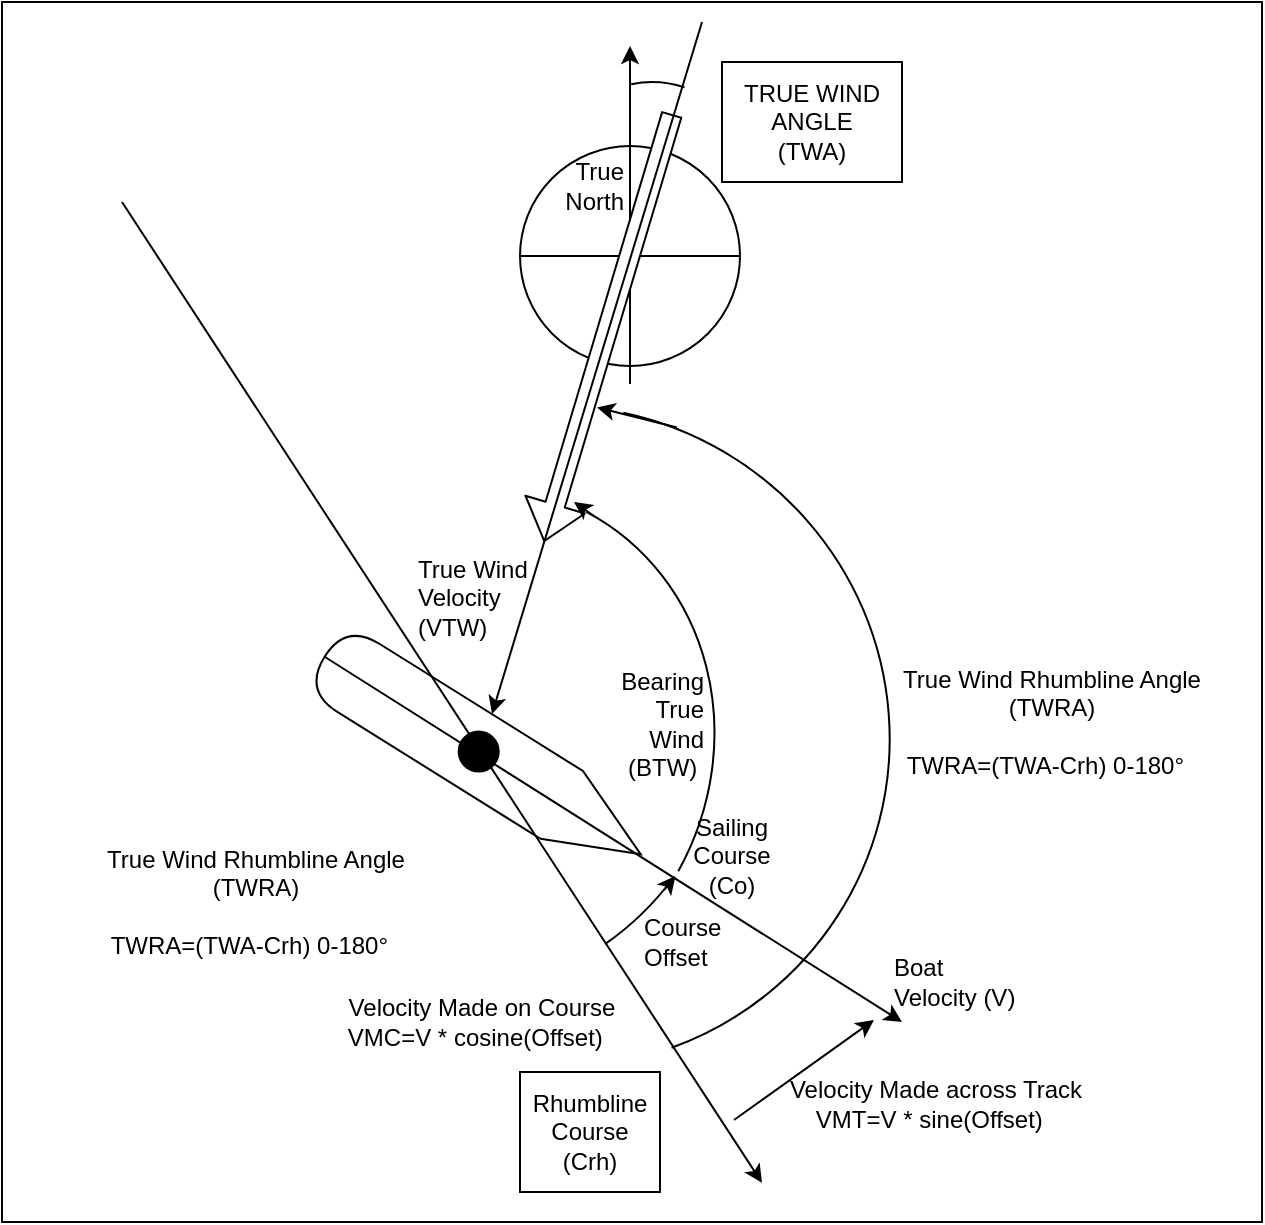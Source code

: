 <mxfile>
    <diagram id="46U2wrvX4PX-CXD2EKpM" name="Page-1">
        <mxGraphModel dx="1690" dy="1865" grid="1" gridSize="10" guides="1" tooltips="1" connect="1" arrows="1" fold="1" page="1" pageScale="1" pageWidth="1654" pageHeight="1169" math="0" shadow="0">
            <root>
                <mxCell id="0"/>
                <mxCell id="1" parent="0"/>
                <mxCell id="41" value="" style="rounded=0;whiteSpace=wrap;html=1;" vertex="1" parent="1">
                    <mxGeometry x="210" y="-10" width="630" height="610" as="geometry"/>
                </mxCell>
                <mxCell id="30" value="" style="verticalLabelPosition=bottom;verticalAlign=top;html=1;shape=mxgraph.basic.arc;startAngle=0.492;endAngle=0.902;fillColor=none;rotation=-165;" vertex="1" parent="1">
                    <mxGeometry x="318.14" y="191.71" width="335.86" height="331.09" as="geometry"/>
                </mxCell>
                <mxCell id="2" value="" style="endArrow=classic;html=1;" edge="1" parent="1">
                    <mxGeometry width="50" height="50" relative="1" as="geometry">
                        <mxPoint x="270" y="90" as="sourcePoint"/>
                        <mxPoint x="590" y="580.387" as="targetPoint"/>
                    </mxGeometry>
                </mxCell>
                <mxCell id="5" value="TRUE WIND ANGLE&lt;br&gt;(TWA)" style="rounded=0;whiteSpace=wrap;html=1;fillColor=none;" vertex="1" parent="1">
                    <mxGeometry x="570" y="20" width="90" height="60" as="geometry"/>
                </mxCell>
                <mxCell id="12" value="" style="verticalLabelPosition=bottom;verticalAlign=top;html=1;shape=mxgraph.basic.arc;startAngle=0.492;endAngle=0.744;fillColor=none;rotation=-149;" vertex="1" parent="1">
                    <mxGeometry x="312.12" y="228.66" width="251.42" height="271.26" as="geometry"/>
                </mxCell>
                <mxCell id="14" value="Rhumbline Course&lt;br&gt;(Crh)" style="rounded=0;whiteSpace=wrap;html=1;fillColor=none;" vertex="1" parent="1">
                    <mxGeometry x="469" y="525" width="70" height="60" as="geometry"/>
                </mxCell>
                <mxCell id="15" value="" style="group;rotation=-10;" vertex="1" connectable="0" parent="1">
                    <mxGeometry x="372.139" y="283.767" width="237.861" height="246.233" as="geometry"/>
                </mxCell>
                <mxCell id="10" style="edgeStyle=none;html=1;exitX=1;exitY=0.5;exitDx=0;exitDy=0;exitPerimeter=0;" edge="1" parent="15" source="7">
                    <mxGeometry relative="1" as="geometry">
                        <mxPoint x="287.861" y="216.233" as="targetPoint"/>
                    </mxGeometry>
                </mxCell>
                <mxCell id="7" value="" style="shape=display;whiteSpace=wrap;html=1;fillColor=none;rotation=-148;" vertex="1" parent="15">
                    <mxGeometry x="-15" y="63" width="186.42" height="40" as="geometry"/>
                </mxCell>
                <mxCell id="27" value="" style="ellipse;whiteSpace=wrap;html=1;fillColor=#000000;" vertex="1" parent="15">
                    <mxGeometry x="66.211" y="71.003" width="20" height="20" as="geometry"/>
                </mxCell>
                <mxCell id="17" value="" style="verticalLabelPosition=bottom;verticalAlign=top;html=1;shape=mxgraph.basic.arc;startAngle=0.689;endAngle=0.744;fillColor=none;rotation=-123;" vertex="1" parent="15">
                    <mxGeometry x="-56.14" y="-59.62" width="247.86" height="271.47" as="geometry"/>
                </mxCell>
                <mxCell id="26" value="Course&lt;br&gt;Offset" style="rounded=0;whiteSpace=wrap;html=1;fillColor=none;strokeColor=none;align=left;" vertex="1" parent="15">
                    <mxGeometry x="156.861" y="145.853" width="60" height="60" as="geometry"/>
                </mxCell>
                <mxCell id="18" value="Sailing&lt;br&gt;Course&lt;br&gt;(Co)" style="rounded=0;whiteSpace=wrap;html=1;fillColor=none;strokeColor=none;" vertex="1" parent="15">
                    <mxGeometry x="172.861" y="103.233" width="60" height="60" as="geometry"/>
                </mxCell>
                <mxCell id="34" value="Velocity Made on Course&lt;br&gt;VMC=V * cosine(Offset)&amp;nbsp;&amp;nbsp;" style="rounded=0;whiteSpace=wrap;html=1;fillColor=none;strokeColor=none;" vertex="1" parent="15">
                    <mxGeometry x="-15.209" y="186.233" width="186" height="60" as="geometry"/>
                </mxCell>
                <mxCell id="44" style="edgeStyle=none;html=1;entryX=-0.021;entryY=0.683;entryDx=0;entryDy=0;entryPerimeter=0;" edge="1" parent="15">
                    <mxGeometry relative="1" as="geometry">
                        <mxPoint x="174.601" y="143.213" as="targetPoint"/>
                        <mxPoint x="168.861" y="150.353" as="sourcePoint"/>
                    </mxGeometry>
                </mxCell>
                <mxCell id="23" value="" style="group" vertex="1" connectable="0" parent="1">
                    <mxGeometry x="469" y="12" width="117" height="200" as="geometry"/>
                </mxCell>
                <mxCell id="19" value="" style="ellipse;whiteSpace=wrap;html=1;aspect=fixed;fillColor=none;" vertex="1" parent="23">
                    <mxGeometry y="50" width="110" height="110" as="geometry"/>
                </mxCell>
                <mxCell id="21" style="edgeStyle=none;html=1;" edge="1" parent="23">
                    <mxGeometry relative="1" as="geometry">
                        <mxPoint x="55" as="targetPoint"/>
                        <mxPoint x="55" y="169" as="sourcePoint"/>
                    </mxGeometry>
                </mxCell>
                <mxCell id="20" value="" style="endArrow=none;html=1;exitX=0;exitY=0.5;exitDx=0;exitDy=0;entryX=1;entryY=0.5;entryDx=0;entryDy=0;" edge="1" parent="23" source="19" target="19">
                    <mxGeometry width="50" height="50" relative="1" as="geometry">
                        <mxPoint x="100" y="180" as="sourcePoint"/>
                        <mxPoint x="150" y="130" as="targetPoint"/>
                    </mxGeometry>
                </mxCell>
                <mxCell id="22" value="True&lt;br&gt;North" style="rounded=0;whiteSpace=wrap;html=1;fillColor=none;strokeColor=none;align=right;" vertex="1" parent="23">
                    <mxGeometry x="5" y="40" width="49" height="60" as="geometry"/>
                </mxCell>
                <mxCell id="16" value="" style="group;rotation=-10;" vertex="1" connectable="0" parent="1">
                    <mxGeometry x="430" y="56" width="140" height="280" as="geometry"/>
                </mxCell>
                <mxCell id="3" value="" style="shape=flexArrow;endArrow=classic;html=1;fillColor=#FFFFFF;" edge="1" parent="16">
                    <mxGeometry width="50" height="50" relative="1" as="geometry">
                        <mxPoint x="115" y="-10" as="sourcePoint"/>
                        <mxPoint x="51" y="204" as="targetPoint"/>
                    </mxGeometry>
                </mxCell>
                <mxCell id="6" value="" style="endArrow=classic;html=1;" edge="1" parent="16">
                    <mxGeometry width="50" height="50" relative="1" as="geometry">
                        <mxPoint x="130" y="-56" as="sourcePoint"/>
                        <mxPoint x="25" y="290" as="targetPoint"/>
                    </mxGeometry>
                </mxCell>
                <mxCell id="36" value="True Wind&lt;br&gt;&lt;div&gt;&lt;span&gt;Velocity&amp;nbsp;&lt;/span&gt;&lt;/div&gt;&lt;div&gt;&lt;span&gt;(VTW)&lt;/span&gt;&lt;/div&gt;" style="rounded=0;whiteSpace=wrap;html=1;fillColor=none;strokeColor=none;align=left;" vertex="1" parent="16">
                    <mxGeometry x="-14" y="202" width="90" height="60" as="geometry"/>
                </mxCell>
                <mxCell id="45" style="edgeStyle=none;html=1;" edge="1" parent="16">
                    <mxGeometry relative="1" as="geometry">
                        <mxPoint x="66" y="184" as="targetPoint"/>
                        <mxPoint x="76" y="191" as="sourcePoint"/>
                    </mxGeometry>
                </mxCell>
                <mxCell id="24" value="" style="verticalLabelPosition=bottom;verticalAlign=top;html=1;shape=mxgraph.basic.arc;startAngle=0.3;endAngle=0.386;fillColor=#FFFFFF;rotation=-120;" vertex="1" parent="1">
                    <mxGeometry x="485" y="30" width="100" height="100" as="geometry"/>
                </mxCell>
                <mxCell id="28" value="Bearing True&lt;br&gt;Wind&lt;br&gt;(BTW)&amp;nbsp;" style="rounded=0;whiteSpace=wrap;html=1;fillColor=none;strokeColor=none;align=right;" vertex="1" parent="1">
                    <mxGeometry x="503" y="321" width="60" height="60" as="geometry"/>
                </mxCell>
                <mxCell id="32" value="True Wind Rhumbline Angle (TWRA)&lt;br&gt;&lt;br&gt;TWRA=(TWA-Crh) 0-180°&amp;nbsp;&amp;nbsp;" style="rounded=0;whiteSpace=wrap;html=1;fillColor=none;strokeColor=none;" vertex="1" parent="1">
                    <mxGeometry x="642" y="320" width="186" height="60" as="geometry"/>
                </mxCell>
                <mxCell id="33" value="True Wind Rhumbline Angle (TWRA)&lt;br&gt;&lt;br&gt;TWRA=(TWA-Crh) 0-180°&amp;nbsp;&amp;nbsp;" style="rounded=0;whiteSpace=wrap;html=1;fillColor=none;strokeColor=none;" vertex="1" parent="1">
                    <mxGeometry x="244" y="410" width="186" height="60" as="geometry"/>
                </mxCell>
                <mxCell id="35" value="Boat&lt;br&gt;&lt;div&gt;&lt;span&gt;Velocity (V)&lt;/span&gt;&lt;/div&gt;" style="rounded=0;whiteSpace=wrap;html=1;fillColor=none;strokeColor=none;align=left;" vertex="1" parent="1">
                    <mxGeometry x="654" y="450" width="90" height="60" as="geometry"/>
                </mxCell>
                <mxCell id="38" style="edgeStyle=none;html=1;" edge="1" parent="1">
                    <mxGeometry relative="1" as="geometry">
                        <mxPoint x="646" y="499" as="targetPoint"/>
                        <mxPoint x="576" y="549" as="sourcePoint"/>
                    </mxGeometry>
                </mxCell>
                <mxCell id="39" value="Velocity Made across Track&lt;br&gt;VMT=V * sine(Offset)&amp;nbsp;&amp;nbsp;" style="rounded=0;whiteSpace=wrap;html=1;fillColor=none;strokeColor=none;" vertex="1" parent="1">
                    <mxGeometry x="584" y="511" width="186" height="60" as="geometry"/>
                </mxCell>
                <mxCell id="46" style="edgeStyle=none;html=1;" edge="1" parent="1">
                    <mxGeometry relative="1" as="geometry">
                        <mxPoint x="507.5" y="192.71" as="targetPoint"/>
                        <mxPoint x="547.5" y="202.71" as="sourcePoint"/>
                    </mxGeometry>
                </mxCell>
            </root>
        </mxGraphModel>
    </diagram>
</mxfile>
